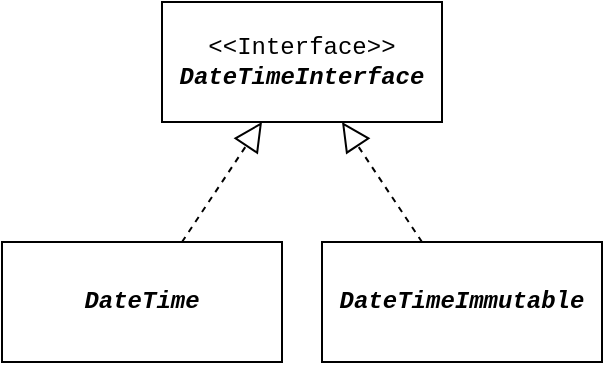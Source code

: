 <mxfile version="22.0.0" type="device">
  <diagram name="Page-1" id="j2YSXe1vmfYMcGd7CCP2">
    <mxGraphModel dx="606" dy="367" grid="1" gridSize="10" guides="1" tooltips="1" connect="1" arrows="1" fold="1" page="1" pageScale="1" pageWidth="827" pageHeight="1169" math="0" shadow="0">
      <root>
        <mxCell id="0" />
        <mxCell id="1" parent="0" />
        <mxCell id="LpV-ZKl-n3UiBHtJ-OKk-1" value="&amp;lt;&amp;lt;Interface&amp;gt;&amp;gt;&lt;br&gt;&lt;b&gt;&lt;i&gt;DateTimeInterface&lt;/i&gt;&lt;/b&gt;" style="rounded=0;whiteSpace=wrap;html=1;fontFamily=Courier New;" vertex="1" parent="1">
          <mxGeometry x="410" y="170" width="140" height="60" as="geometry" />
        </mxCell>
        <mxCell id="LpV-ZKl-n3UiBHtJ-OKk-2" value="DateTime" style="rounded=0;whiteSpace=wrap;html=1;fontFamily=Courier New;fontStyle=3" vertex="1" parent="1">
          <mxGeometry x="330" y="290" width="140" height="60" as="geometry" />
        </mxCell>
        <mxCell id="LpV-ZKl-n3UiBHtJ-OKk-3" value="DateTimeImmutable" style="rounded=0;whiteSpace=wrap;html=1;fontFamily=Courier New;fontStyle=3" vertex="1" parent="1">
          <mxGeometry x="490" y="290" width="140" height="60" as="geometry" />
        </mxCell>
        <mxCell id="LpV-ZKl-n3UiBHtJ-OKk-4" value="" style="endArrow=block;dashed=1;endFill=0;endSize=12;html=1;rounded=0;" edge="1" parent="1" source="LpV-ZKl-n3UiBHtJ-OKk-2" target="LpV-ZKl-n3UiBHtJ-OKk-1">
          <mxGeometry width="160" relative="1" as="geometry">
            <mxPoint x="390" y="260" as="sourcePoint" />
            <mxPoint x="550" y="260" as="targetPoint" />
          </mxGeometry>
        </mxCell>
        <mxCell id="LpV-ZKl-n3UiBHtJ-OKk-5" value="" style="endArrow=block;dashed=1;endFill=0;endSize=12;html=1;rounded=0;" edge="1" parent="1" source="LpV-ZKl-n3UiBHtJ-OKk-3" target="LpV-ZKl-n3UiBHtJ-OKk-1">
          <mxGeometry width="160" relative="1" as="geometry">
            <mxPoint x="540" y="260" as="sourcePoint" />
            <mxPoint x="700" y="260" as="targetPoint" />
          </mxGeometry>
        </mxCell>
      </root>
    </mxGraphModel>
  </diagram>
</mxfile>
